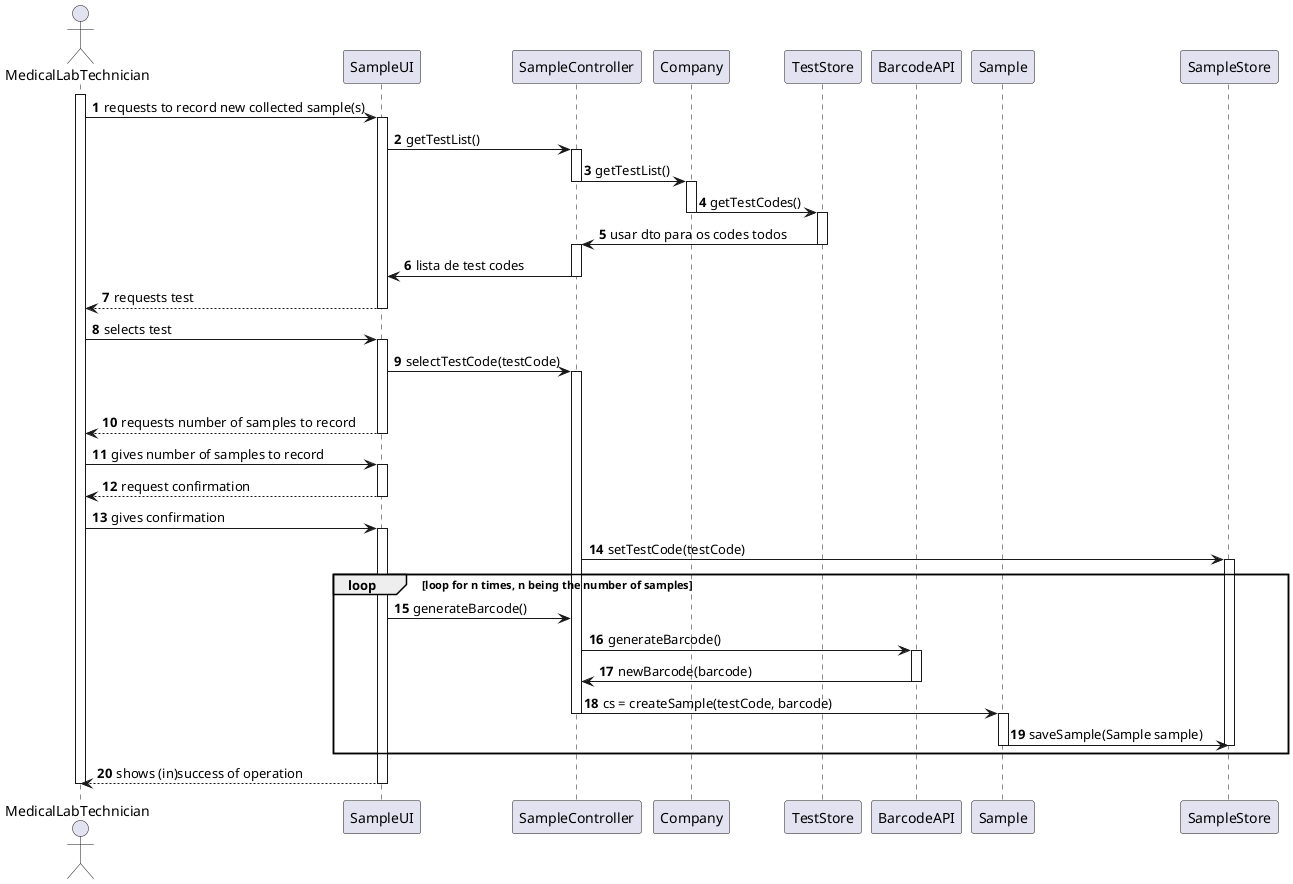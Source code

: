 @startuml

autonumber

actor MedicalLabTechnician as mlt
participant SampleUI as UI
participant SampleController as Controller
participant Company
participant TestStore
participant BarcodeAPI as API
participant Sample
participant SampleStore

activate mlt
mlt -> UI: requests to record new collected sample(s)
activate UI
UI -> Controller: getTestList()
activate Controller
Controller -> Company: getTestList()
deactivate Controller
activate Company
Company -> TestStore: getTestCodes()
deactivate Company
activate TestStore
TestStore -> Controller: usar dto para os codes todos
deactivate TestStore
activate Controller
Controller -> UI: lista de test codes
deactivate Controller
UI --> mlt: requests test
deactivate UI

mlt -> UI: selects test
activate UI
UI -> Controller: selectTestCode(testCode)
activate Controller

deactivate Company

UI --> mlt: requests number of samples to record
deactivate UI

mlt -> UI: gives number of samples to record
activate UI
UI --> mlt: request confirmation
deactivate UI
mlt -> UI: gives confirmation
activate UI

Controller -> SampleStore: setTestCode(testCode)
activate SampleStore
loop loop for n times, n being the number of samples
UI -> Controller: generateBarcode()
Controller -> API: generateBarcode()
activate API
API -> Controller: newBarcode(barcode)
deactivate API
Controller -> Sample: cs = createSample(testCode, barcode)
deactivate Controller
activate Sample
Sample -> SampleStore: saveSample(Sample sample)
deactivate Sample
deactivate SampleStore
end loop

UI --> mlt: shows (in)success of operation
deactivate UI
deactivate mlt

@enduml